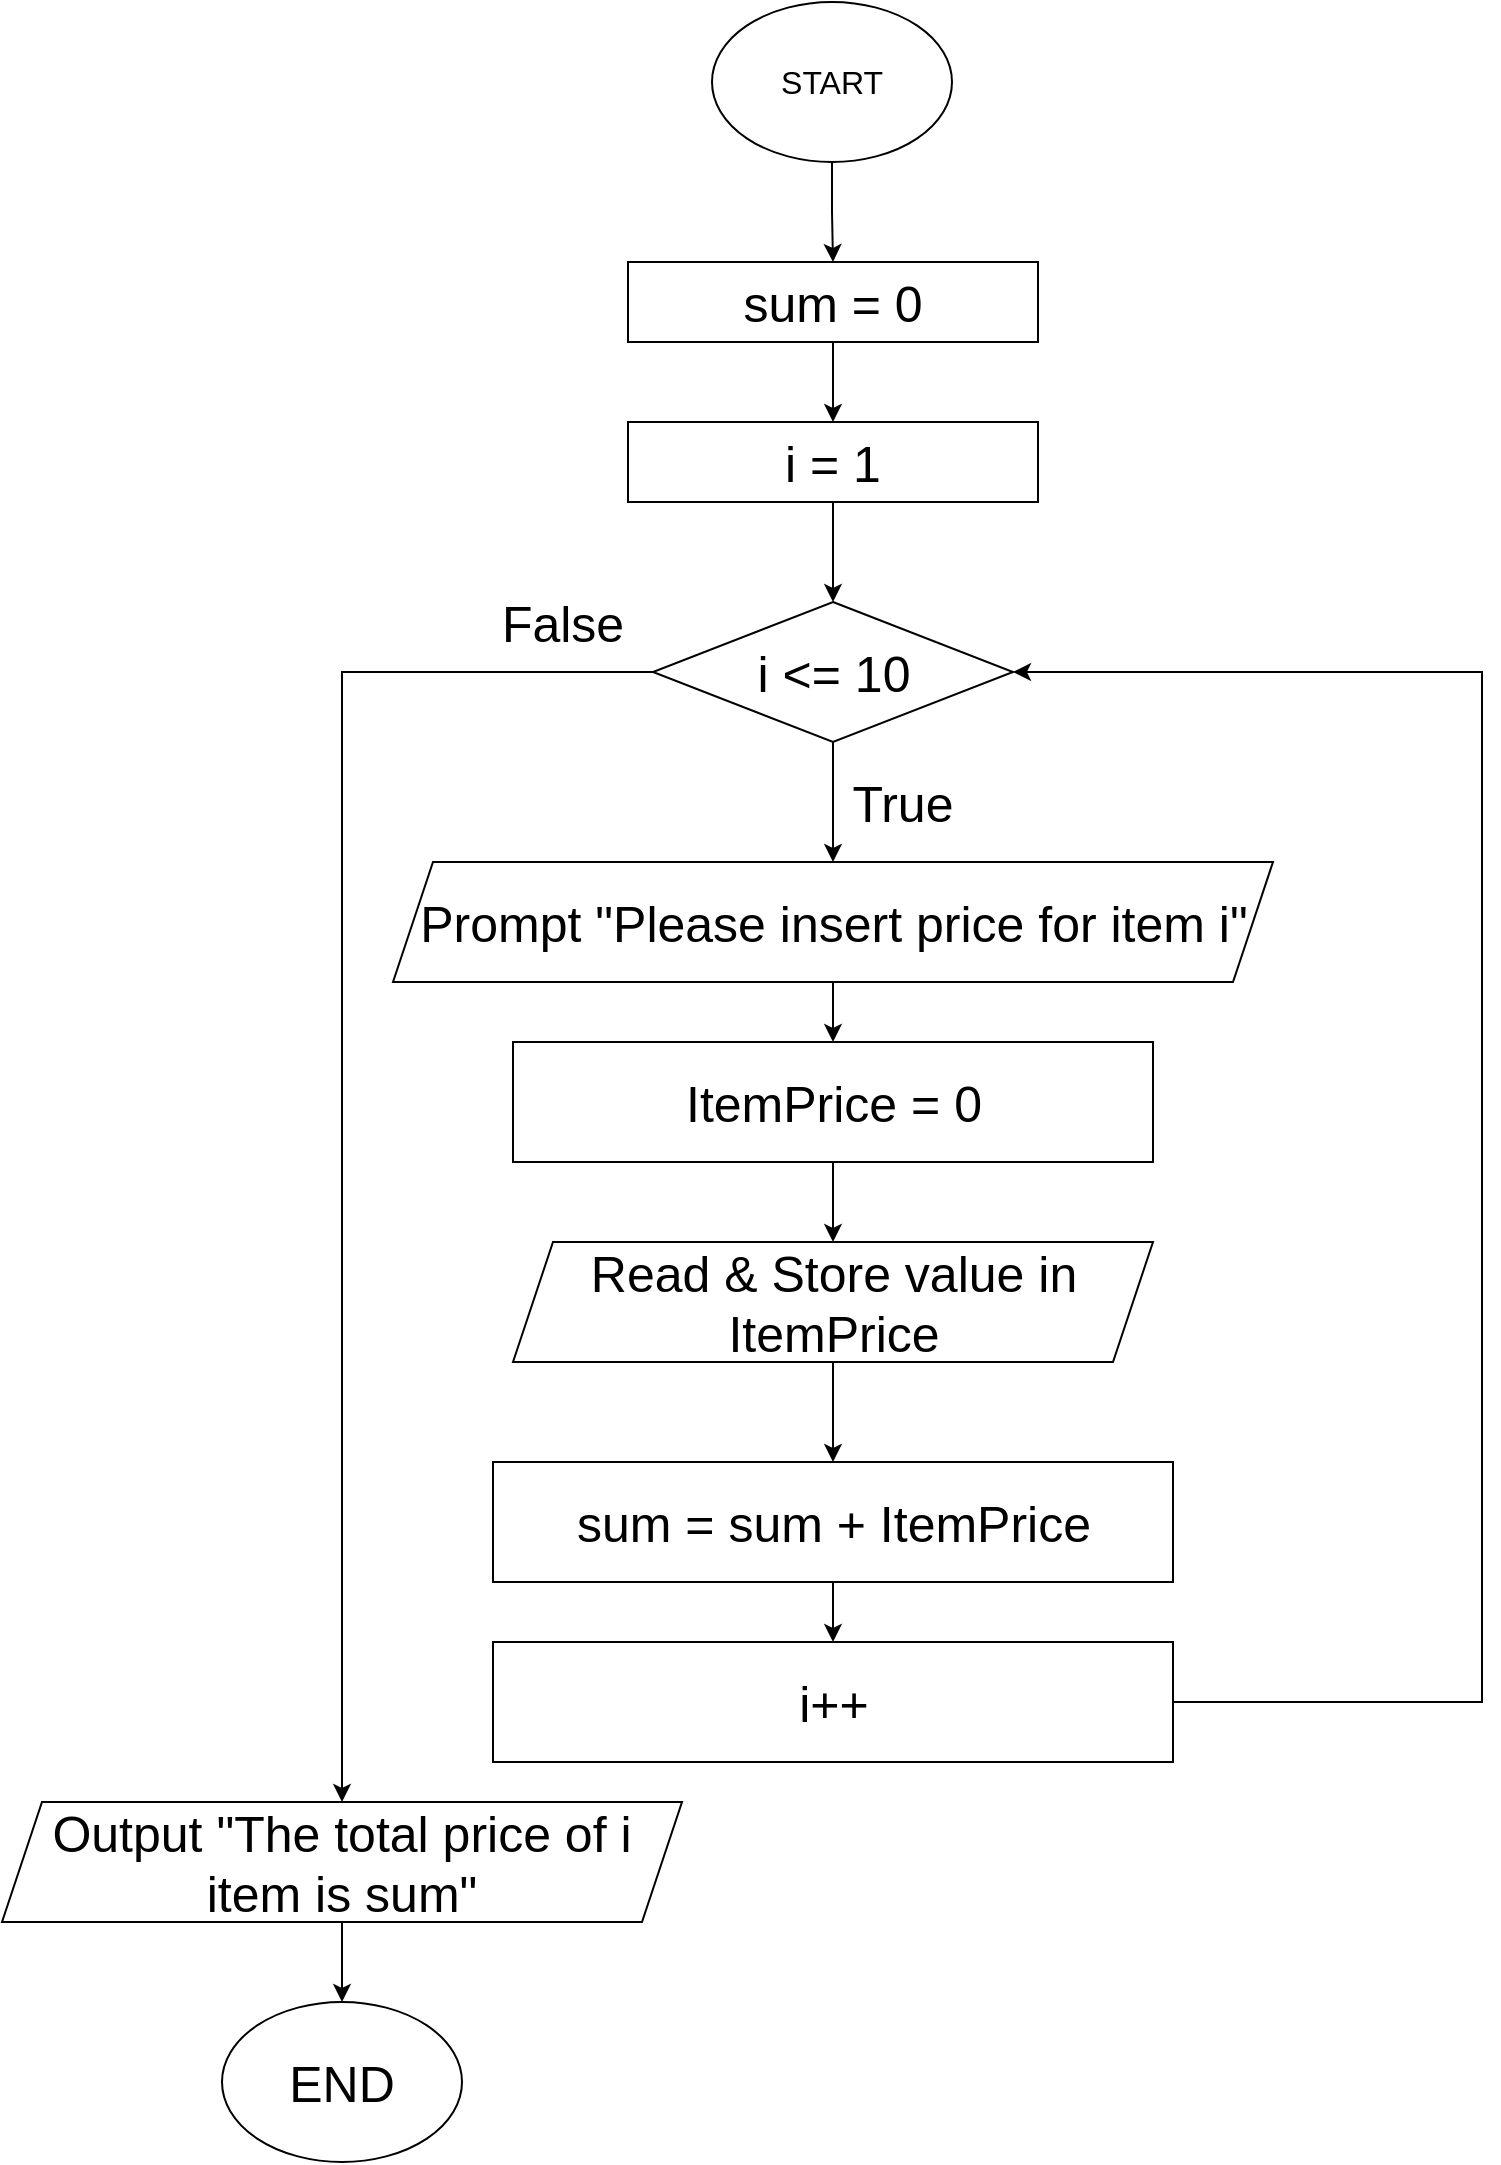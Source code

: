 <mxfile version="20.4.0" type="github"><diagram id="iBJgr2yy3q9s3DstzgLs" name="Page-1"><mxGraphModel dx="1955" dy="1080" grid="1" gridSize="10" guides="1" tooltips="1" connect="1" arrows="1" fold="1" page="1" pageScale="1" pageWidth="850" pageHeight="1100" math="0" shadow="0"><root><mxCell id="0"/><mxCell id="1" parent="0"/><mxCell id="tB9Hu6L7FftFM1RXTJgO-3" style="edgeStyle=orthogonalEdgeStyle;rounded=0;orthogonalLoop=1;jettySize=auto;html=1;exitX=0.5;exitY=1;exitDx=0;exitDy=0;entryX=0.5;entryY=0;entryDx=0;entryDy=0;" parent="1" source="tB9Hu6L7FftFM1RXTJgO-1" target="tB9Hu6L7FftFM1RXTJgO-2" edge="1"><mxGeometry relative="1" as="geometry"/></mxCell><mxCell id="tB9Hu6L7FftFM1RXTJgO-1" value="START" style="ellipse;whiteSpace=wrap;html=1;fontSize=16;" parent="1" vertex="1"><mxGeometry x="365" y="20" width="120" height="80" as="geometry"/></mxCell><mxCell id="tB9Hu6L7FftFM1RXTJgO-5" style="edgeStyle=orthogonalEdgeStyle;rounded=0;orthogonalLoop=1;jettySize=auto;html=1;exitX=0.5;exitY=1;exitDx=0;exitDy=0;entryX=0.5;entryY=0;entryDx=0;entryDy=0;fontSize=25;startArrow=none;" parent="1" source="tB9Hu6L7FftFM1RXTJgO-8" target="tB9Hu6L7FftFM1RXTJgO-4" edge="1"><mxGeometry relative="1" as="geometry"/></mxCell><mxCell id="tB9Hu6L7FftFM1RXTJgO-10" style="edgeStyle=orthogonalEdgeStyle;rounded=0;orthogonalLoop=1;jettySize=auto;html=1;exitX=0.5;exitY=1;exitDx=0;exitDy=0;entryX=0.5;entryY=0;entryDx=0;entryDy=0;fontSize=25;" parent="1" source="tB9Hu6L7FftFM1RXTJgO-2" target="tB9Hu6L7FftFM1RXTJgO-8" edge="1"><mxGeometry relative="1" as="geometry"/></mxCell><mxCell id="tB9Hu6L7FftFM1RXTJgO-2" value="sum = 0" style="rounded=0;whiteSpace=wrap;html=1;fontSize=25;" parent="1" vertex="1"><mxGeometry x="323" y="150" width="205" height="40" as="geometry"/></mxCell><mxCell id="tB9Hu6L7FftFM1RXTJgO-7" style="edgeStyle=orthogonalEdgeStyle;rounded=0;orthogonalLoop=1;jettySize=auto;html=1;exitX=0.5;exitY=1;exitDx=0;exitDy=0;fontSize=25;" parent="1" source="tB9Hu6L7FftFM1RXTJgO-4" target="tB9Hu6L7FftFM1RXTJgO-6" edge="1"><mxGeometry relative="1" as="geometry"/></mxCell><mxCell id="tB9Hu6L7FftFM1RXTJgO-25" style="edgeStyle=orthogonalEdgeStyle;rounded=0;orthogonalLoop=1;jettySize=auto;html=1;exitX=0;exitY=0.5;exitDx=0;exitDy=0;fontSize=25;" parent="1" source="tB9Hu6L7FftFM1RXTJgO-4" target="tB9Hu6L7FftFM1RXTJgO-26" edge="1"><mxGeometry relative="1" as="geometry"><mxPoint x="70" y="410" as="targetPoint"/></mxGeometry></mxCell><mxCell id="tB9Hu6L7FftFM1RXTJgO-4" value="i &amp;lt;= 10" style="rhombus;whiteSpace=wrap;html=1;fontSize=25;" parent="1" vertex="1"><mxGeometry x="335.5" y="320" width="180" height="70" as="geometry"/></mxCell><mxCell id="tB9Hu6L7FftFM1RXTJgO-15" style="edgeStyle=orthogonalEdgeStyle;rounded=0;orthogonalLoop=1;jettySize=auto;html=1;exitX=0.5;exitY=1;exitDx=0;exitDy=0;entryX=0.5;entryY=0;entryDx=0;entryDy=0;fontSize=25;" parent="1" source="tB9Hu6L7FftFM1RXTJgO-6" target="tB9Hu6L7FftFM1RXTJgO-14" edge="1"><mxGeometry relative="1" as="geometry"/></mxCell><mxCell id="tB9Hu6L7FftFM1RXTJgO-6" value="Prompt &quot;Please insert price for item i&quot;" style="shape=parallelogram;perimeter=parallelogramPerimeter;whiteSpace=wrap;html=1;fixedSize=1;fontSize=25;" parent="1" vertex="1"><mxGeometry x="205.5" y="450" width="440" height="60" as="geometry"/></mxCell><mxCell id="tB9Hu6L7FftFM1RXTJgO-8" value="i = 1" style="rounded=0;whiteSpace=wrap;html=1;fontSize=25;" parent="1" vertex="1"><mxGeometry x="323" y="230" width="205" height="40" as="geometry"/></mxCell><mxCell id="tB9Hu6L7FftFM1RXTJgO-11" value="True" style="text;html=1;align=center;verticalAlign=middle;resizable=0;points=[];autosize=1;strokeColor=none;fillColor=none;fontSize=25;" parent="1" vertex="1"><mxGeometry x="425" y="400" width="70" height="40" as="geometry"/></mxCell><mxCell id="tB9Hu6L7FftFM1RXTJgO-17" style="edgeStyle=orthogonalEdgeStyle;rounded=0;orthogonalLoop=1;jettySize=auto;html=1;exitX=0.5;exitY=1;exitDx=0;exitDy=0;fontSize=25;" parent="1" source="tB9Hu6L7FftFM1RXTJgO-14" target="tB9Hu6L7FftFM1RXTJgO-16" edge="1"><mxGeometry relative="1" as="geometry"/></mxCell><mxCell id="tB9Hu6L7FftFM1RXTJgO-14" value="ItemPrice = 0" style="rounded=0;whiteSpace=wrap;html=1;fontSize=25;" parent="1" vertex="1"><mxGeometry x="265.5" y="540" width="320" height="60" as="geometry"/></mxCell><mxCell id="tB9Hu6L7FftFM1RXTJgO-20" style="edgeStyle=orthogonalEdgeStyle;rounded=0;orthogonalLoop=1;jettySize=auto;html=1;exitX=0.5;exitY=1;exitDx=0;exitDy=0;fontSize=25;" parent="1" source="tB9Hu6L7FftFM1RXTJgO-16" target="tB9Hu6L7FftFM1RXTJgO-19" edge="1"><mxGeometry relative="1" as="geometry"/></mxCell><mxCell id="tB9Hu6L7FftFM1RXTJgO-16" value="Read &amp;amp; Store value in ItemPrice" style="shape=parallelogram;perimeter=parallelogramPerimeter;whiteSpace=wrap;html=1;fixedSize=1;fontSize=25;" parent="1" vertex="1"><mxGeometry x="265.5" y="640" width="320" height="60" as="geometry"/></mxCell><mxCell id="tB9Hu6L7FftFM1RXTJgO-22" style="edgeStyle=orthogonalEdgeStyle;rounded=0;orthogonalLoop=1;jettySize=auto;html=1;exitX=0.5;exitY=1;exitDx=0;exitDy=0;entryX=0.5;entryY=0;entryDx=0;entryDy=0;fontSize=25;" parent="1" source="tB9Hu6L7FftFM1RXTJgO-19" target="tB9Hu6L7FftFM1RXTJgO-21" edge="1"><mxGeometry relative="1" as="geometry"/></mxCell><mxCell id="tB9Hu6L7FftFM1RXTJgO-19" value="sum = sum + ItemPrice" style="rounded=0;whiteSpace=wrap;html=1;fontSize=25;" parent="1" vertex="1"><mxGeometry x="255.5" y="750" width="340" height="60" as="geometry"/></mxCell><mxCell id="tB9Hu6L7FftFM1RXTJgO-24" style="edgeStyle=orthogonalEdgeStyle;rounded=0;orthogonalLoop=1;jettySize=auto;html=1;exitX=1;exitY=0.5;exitDx=0;exitDy=0;entryX=1;entryY=0.5;entryDx=0;entryDy=0;fontSize=25;" parent="1" source="tB9Hu6L7FftFM1RXTJgO-21" target="tB9Hu6L7FftFM1RXTJgO-4" edge="1"><mxGeometry relative="1" as="geometry"><Array as="points"><mxPoint x="750" y="870"/><mxPoint x="750" y="355"/></Array></mxGeometry></mxCell><mxCell id="tB9Hu6L7FftFM1RXTJgO-21" value="i++" style="rounded=0;whiteSpace=wrap;html=1;fontSize=25;" parent="1" vertex="1"><mxGeometry x="255.5" y="840" width="340" height="60" as="geometry"/></mxCell><mxCell id="tB9Hu6L7FftFM1RXTJgO-29" style="edgeStyle=orthogonalEdgeStyle;rounded=0;orthogonalLoop=1;jettySize=auto;html=1;exitX=0.5;exitY=1;exitDx=0;exitDy=0;entryX=0.5;entryY=0;entryDx=0;entryDy=0;fontSize=25;" parent="1" source="tB9Hu6L7FftFM1RXTJgO-26" target="tB9Hu6L7FftFM1RXTJgO-28" edge="1"><mxGeometry relative="1" as="geometry"/></mxCell><mxCell id="tB9Hu6L7FftFM1RXTJgO-26" value="Output &quot;The total price of i item is sum&quot;" style="shape=parallelogram;perimeter=parallelogramPerimeter;whiteSpace=wrap;html=1;fixedSize=1;fontSize=25;" parent="1" vertex="1"><mxGeometry x="10" y="920" width="340" height="60" as="geometry"/></mxCell><mxCell id="tB9Hu6L7FftFM1RXTJgO-27" value="False" style="text;html=1;align=center;verticalAlign=middle;resizable=0;points=[];autosize=1;strokeColor=none;fillColor=none;fontSize=25;" parent="1" vertex="1"><mxGeometry x="250" y="310" width="80" height="40" as="geometry"/></mxCell><mxCell id="tB9Hu6L7FftFM1RXTJgO-28" value="END" style="ellipse;whiteSpace=wrap;html=1;fontSize=25;" parent="1" vertex="1"><mxGeometry x="120" y="1020" width="120" height="80" as="geometry"/></mxCell></root></mxGraphModel></diagram></mxfile>